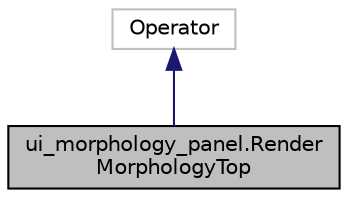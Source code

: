 digraph "ui_morphology_panel.RenderMorphologyTop"
{
  edge [fontname="Helvetica",fontsize="10",labelfontname="Helvetica",labelfontsize="10"];
  node [fontname="Helvetica",fontsize="10",shape=record];
  Node1 [label="ui_morphology_panel.Render\lMorphologyTop",height=0.2,width=0.4,color="black", fillcolor="grey75", style="filled", fontcolor="black"];
  Node2 -> Node1 [dir="back",color="midnightblue",fontsize="10",style="solid"];
  Node2 [label="Operator",height=0.2,width=0.4,color="grey75", fillcolor="white", style="filled"];
}
